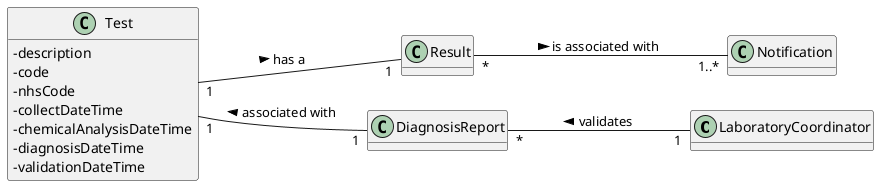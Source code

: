 @startuml
hide methods
skinparam classAttributeIconSize 0
left to right direction

class LaboratoryCoordinator
class Result
class DiagnosisReport
class Test


Result "*" -- "1..*" Notification : > is associated with

DiagnosisReport "*" -- "1" LaboratoryCoordinator : < validates

Test "1" -- "1" Result : > has a

Test "1" -- "1" DiagnosisReport : < associated with

class Result{
}

class DiagnosisReport{
}

class Test{
-description
-code
-nhsCode
-collectDateTime
-chemicalAnalysisDateTime
-diagnosisDateTime
-validationDateTime
}

@enduml